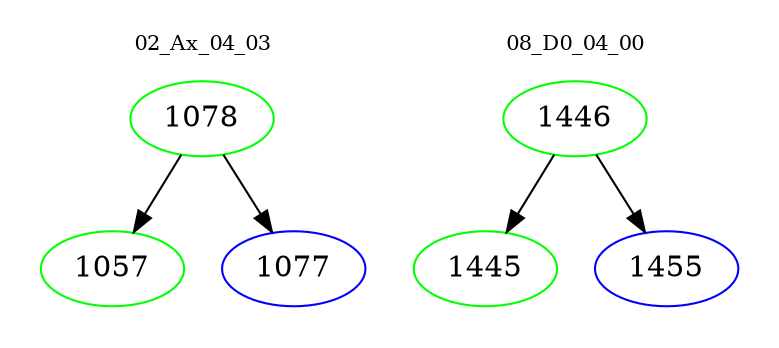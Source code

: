 digraph{
subgraph cluster_0 {
color = white
label = "02_Ax_04_03";
fontsize=10;
T0_1078 [label="1078", color="green"]
T0_1078 -> T0_1057 [color="black"]
T0_1057 [label="1057", color="green"]
T0_1078 -> T0_1077 [color="black"]
T0_1077 [label="1077", color="blue"]
}
subgraph cluster_1 {
color = white
label = "08_D0_04_00";
fontsize=10;
T1_1446 [label="1446", color="green"]
T1_1446 -> T1_1445 [color="black"]
T1_1445 [label="1445", color="green"]
T1_1446 -> T1_1455 [color="black"]
T1_1455 [label="1455", color="blue"]
}
}
